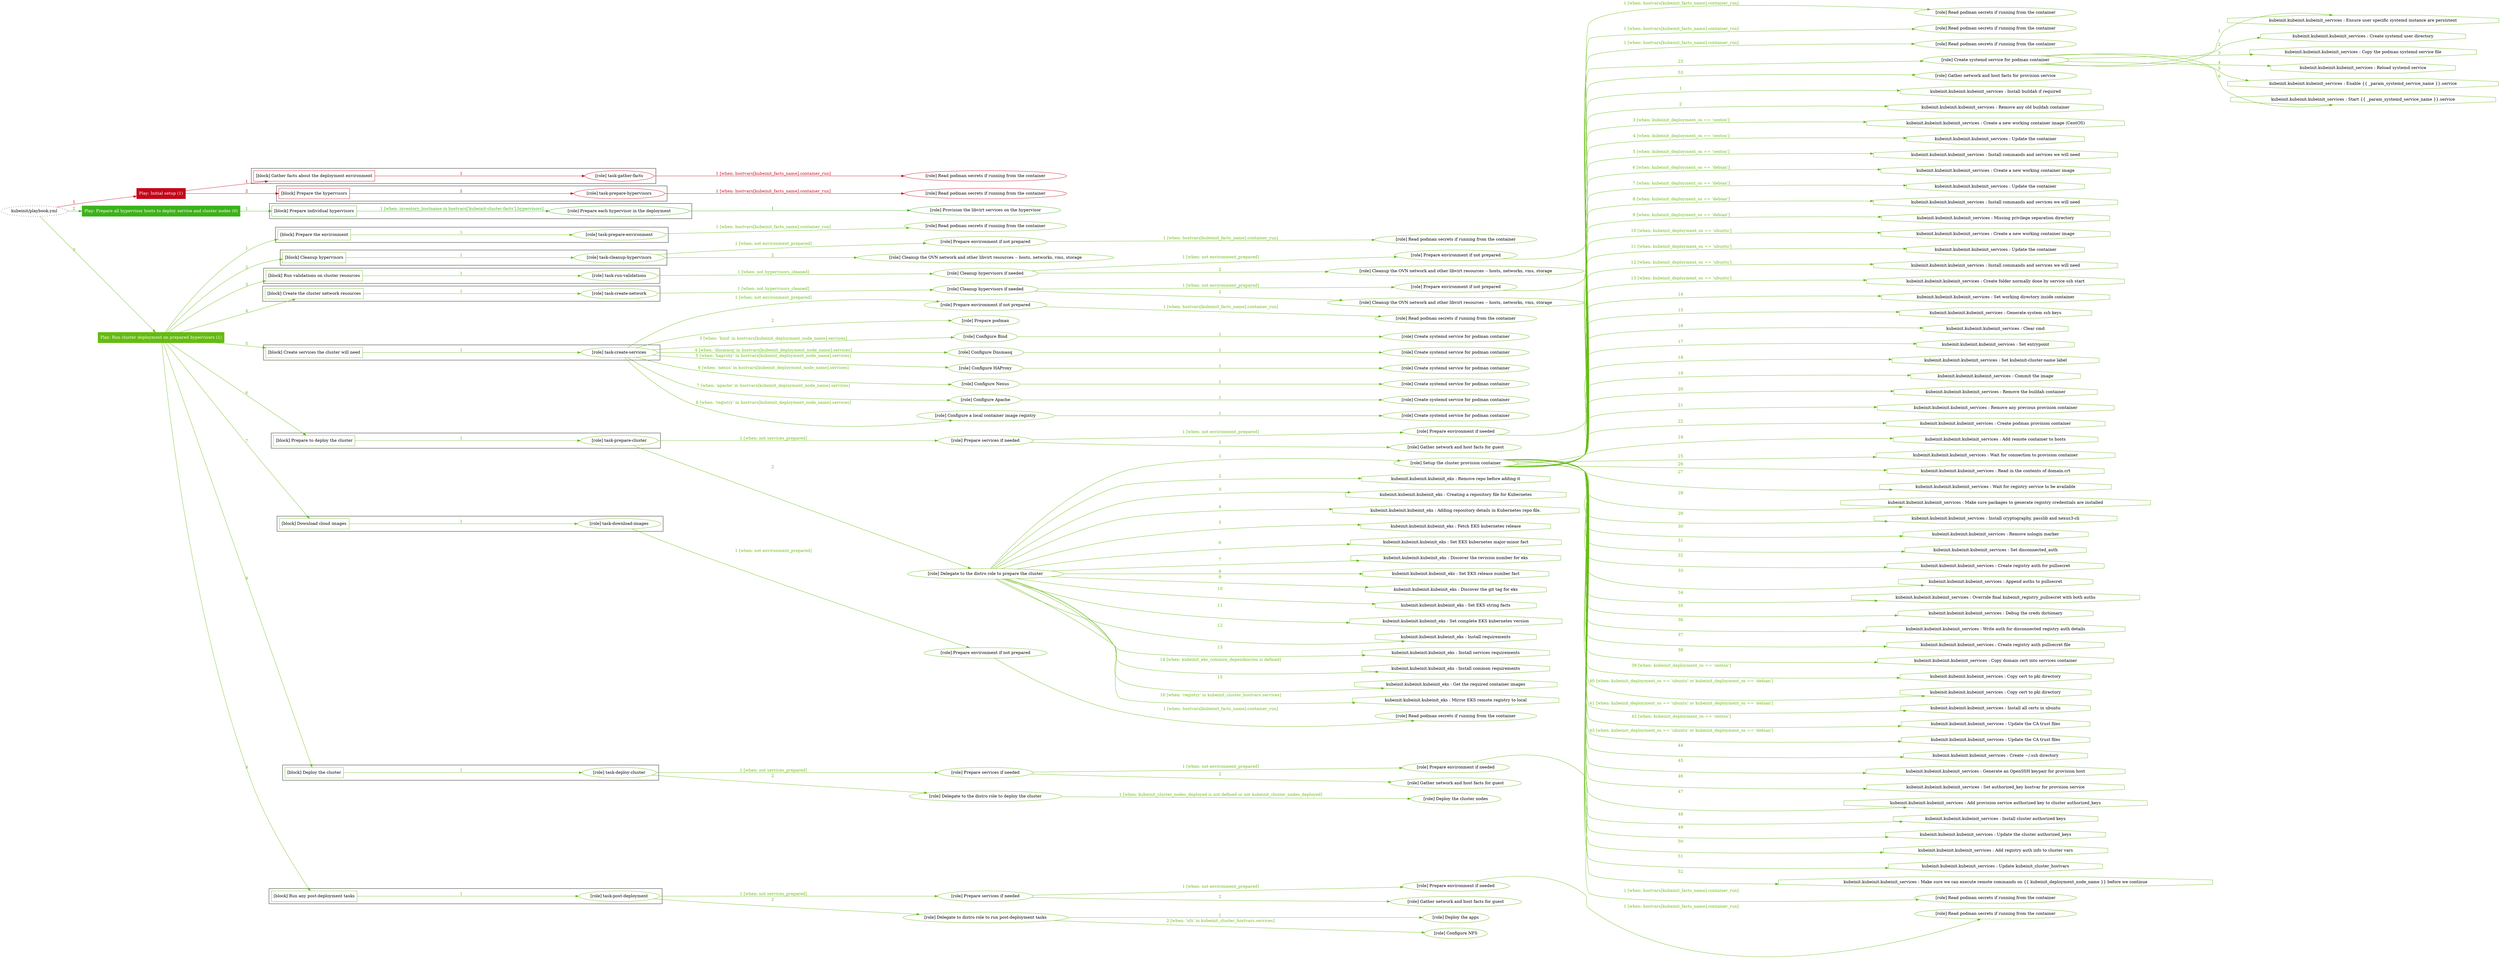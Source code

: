 digraph {
	graph [concentrate=true ordering=in rankdir=LR ratio=fill]
	edge [esep=5 sep=10]
	"kubeinit/playbook.yml" [id=root_node style=dotted]
	play_1fd75ca4 [label="Play: Initial setup (1)" color="#c50719" fontcolor="#ffffff" id=play_1fd75ca4 shape=box style=filled tooltip=localhost]
	"kubeinit/playbook.yml" -> play_1fd75ca4 [label="1 " color="#c50719" fontcolor="#c50719" id=edge_f0e7f2d1 labeltooltip="1 " tooltip="1 "]
	subgraph "Read podman secrets if running from the container" {
		role_cb6a9878 [label="[role] Read podman secrets if running from the container" color="#c50719" id=role_cb6a9878 tooltip="Read podman secrets if running from the container"]
	}
	subgraph "task-gather-facts" {
		role_ba725103 [label="[role] task-gather-facts" color="#c50719" id=role_ba725103 tooltip="task-gather-facts"]
		role_ba725103 -> role_cb6a9878 [label="1 [when: hostvars[kubeinit_facts_name].container_run]" color="#c50719" fontcolor="#c50719" id=edge_87e7aa53 labeltooltip="1 [when: hostvars[kubeinit_facts_name].container_run]" tooltip="1 [when: hostvars[kubeinit_facts_name].container_run]"]
	}
	subgraph "Read podman secrets if running from the container" {
		role_4d153a71 [label="[role] Read podman secrets if running from the container" color="#c50719" id=role_4d153a71 tooltip="Read podman secrets if running from the container"]
	}
	subgraph "task-prepare-hypervisors" {
		role_ad4fc734 [label="[role] task-prepare-hypervisors" color="#c50719" id=role_ad4fc734 tooltip="task-prepare-hypervisors"]
		role_ad4fc734 -> role_4d153a71 [label="1 [when: hostvars[kubeinit_facts_name].container_run]" color="#c50719" fontcolor="#c50719" id=edge_79c8bd06 labeltooltip="1 [when: hostvars[kubeinit_facts_name].container_run]" tooltip="1 [when: hostvars[kubeinit_facts_name].container_run]"]
	}
	subgraph "Play: Initial setup (1)" {
		play_1fd75ca4 -> block_a3de1b13 [label=1 color="#c50719" fontcolor="#c50719" id=edge_0a540793 labeltooltip=1 tooltip=1]
		subgraph cluster_block_a3de1b13 {
			block_a3de1b13 [label="[block] Gather facts about the deployment environment" color="#c50719" id=block_a3de1b13 labeltooltip="Gather facts about the deployment environment" shape=box tooltip="Gather facts about the deployment environment"]
			block_a3de1b13 -> role_ba725103 [label="1 " color="#c50719" fontcolor="#c50719" id=edge_37e235a8 labeltooltip="1 " tooltip="1 "]
		}
		play_1fd75ca4 -> block_82b5c9f9 [label=2 color="#c50719" fontcolor="#c50719" id=edge_a8010f82 labeltooltip=2 tooltip=2]
		subgraph cluster_block_82b5c9f9 {
			block_82b5c9f9 [label="[block] Prepare the hypervisors" color="#c50719" id=block_82b5c9f9 labeltooltip="Prepare the hypervisors" shape=box tooltip="Prepare the hypervisors"]
			block_82b5c9f9 -> role_ad4fc734 [label="1 " color="#c50719" fontcolor="#c50719" id=edge_d02c32e8 labeltooltip="1 " tooltip="1 "]
		}
	}
	play_6d4d85b6 [label="Play: Prepare all hypervisor hosts to deploy service and cluster nodes (0)" color="#3cb21a" fontcolor="#ffffff" id=play_6d4d85b6 shape=box style=filled tooltip="Play: Prepare all hypervisor hosts to deploy service and cluster nodes (0)"]
	"kubeinit/playbook.yml" -> play_6d4d85b6 [label="2 " color="#3cb21a" fontcolor="#3cb21a" id=edge_3d2460b2 labeltooltip="2 " tooltip="2 "]
	subgraph "Provision the libvirt services on the hypervisor" {
		role_5ddb6328 [label="[role] Provision the libvirt services on the hypervisor" color="#3cb21a" id=role_5ddb6328 tooltip="Provision the libvirt services on the hypervisor"]
	}
	subgraph "Prepare each hypervisor in the deployment" {
		role_0ff0e2e2 [label="[role] Prepare each hypervisor in the deployment" color="#3cb21a" id=role_0ff0e2e2 tooltip="Prepare each hypervisor in the deployment"]
		role_0ff0e2e2 -> role_5ddb6328 [label="1 " color="#3cb21a" fontcolor="#3cb21a" id=edge_a77d4ce4 labeltooltip="1 " tooltip="1 "]
	}
	subgraph "Play: Prepare all hypervisor hosts to deploy service and cluster nodes (0)" {
		play_6d4d85b6 -> block_b49ade0e [label=1 color="#3cb21a" fontcolor="#3cb21a" id=edge_ef8cbda5 labeltooltip=1 tooltip=1]
		subgraph cluster_block_b49ade0e {
			block_b49ade0e [label="[block] Prepare individual hypervisors" color="#3cb21a" id=block_b49ade0e labeltooltip="Prepare individual hypervisors" shape=box tooltip="Prepare individual hypervisors"]
			block_b49ade0e -> role_0ff0e2e2 [label="1 [when: inventory_hostname in hostvars['kubeinit-cluster-facts'].hypervisors]" color="#3cb21a" fontcolor="#3cb21a" id=edge_01d38567 labeltooltip="1 [when: inventory_hostname in hostvars['kubeinit-cluster-facts'].hypervisors]" tooltip="1 [when: inventory_hostname in hostvars['kubeinit-cluster-facts'].hypervisors]"]
		}
	}
	play_f46efb7e [label="Play: Run cluster deployment on prepared hypervisors (1)" color="#65bb11" fontcolor="#ffffff" id=play_f46efb7e shape=box style=filled tooltip=localhost]
	"kubeinit/playbook.yml" -> play_f46efb7e [label="3 " color="#65bb11" fontcolor="#65bb11" id=edge_8345a52a labeltooltip="3 " tooltip="3 "]
	subgraph "Read podman secrets if running from the container" {
		role_1a963cde [label="[role] Read podman secrets if running from the container" color="#65bb11" id=role_1a963cde tooltip="Read podman secrets if running from the container"]
	}
	subgraph "task-prepare-environment" {
		role_9264c3f4 [label="[role] task-prepare-environment" color="#65bb11" id=role_9264c3f4 tooltip="task-prepare-environment"]
		role_9264c3f4 -> role_1a963cde [label="1 [when: hostvars[kubeinit_facts_name].container_run]" color="#65bb11" fontcolor="#65bb11" id=edge_aa09e787 labeltooltip="1 [when: hostvars[kubeinit_facts_name].container_run]" tooltip="1 [when: hostvars[kubeinit_facts_name].container_run]"]
	}
	subgraph "Read podman secrets if running from the container" {
		role_dcbc8cde [label="[role] Read podman secrets if running from the container" color="#65bb11" id=role_dcbc8cde tooltip="Read podman secrets if running from the container"]
	}
	subgraph "Prepare environment if not prepared" {
		role_cc35bb23 [label="[role] Prepare environment if not prepared" color="#65bb11" id=role_cc35bb23 tooltip="Prepare environment if not prepared"]
		role_cc35bb23 -> role_dcbc8cde [label="1 [when: hostvars[kubeinit_facts_name].container_run]" color="#65bb11" fontcolor="#65bb11" id=edge_d63df458 labeltooltip="1 [when: hostvars[kubeinit_facts_name].container_run]" tooltip="1 [when: hostvars[kubeinit_facts_name].container_run]"]
	}
	subgraph "Cleanup the OVN network and other libvirt resources -- hosts, networks, vms, storage" {
		role_6b34d730 [label="[role] Cleanup the OVN network and other libvirt resources -- hosts, networks, vms, storage" color="#65bb11" id=role_6b34d730 tooltip="Cleanup the OVN network and other libvirt resources -- hosts, networks, vms, storage"]
	}
	subgraph "task-cleanup-hypervisors" {
		role_7222cfc9 [label="[role] task-cleanup-hypervisors" color="#65bb11" id=role_7222cfc9 tooltip="task-cleanup-hypervisors"]
		role_7222cfc9 -> role_cc35bb23 [label="1 [when: not environment_prepared]" color="#65bb11" fontcolor="#65bb11" id=edge_40996e73 labeltooltip="1 [when: not environment_prepared]" tooltip="1 [when: not environment_prepared]"]
		role_7222cfc9 -> role_6b34d730 [label="2 " color="#65bb11" fontcolor="#65bb11" id=edge_0ae457c5 labeltooltip="2 " tooltip="2 "]
	}
	subgraph "Read podman secrets if running from the container" {
		role_a9a5f08b [label="[role] Read podman secrets if running from the container" color="#65bb11" id=role_a9a5f08b tooltip="Read podman secrets if running from the container"]
	}
	subgraph "Prepare environment if not prepared" {
		role_2efdda4f [label="[role] Prepare environment if not prepared" color="#65bb11" id=role_2efdda4f tooltip="Prepare environment if not prepared"]
		role_2efdda4f -> role_a9a5f08b [label="1 [when: hostvars[kubeinit_facts_name].container_run]" color="#65bb11" fontcolor="#65bb11" id=edge_96f168d5 labeltooltip="1 [when: hostvars[kubeinit_facts_name].container_run]" tooltip="1 [when: hostvars[kubeinit_facts_name].container_run]"]
	}
	subgraph "Cleanup the OVN network and other libvirt resources -- hosts, networks, vms, storage" {
		role_e4c31446 [label="[role] Cleanup the OVN network and other libvirt resources -- hosts, networks, vms, storage" color="#65bb11" id=role_e4c31446 tooltip="Cleanup the OVN network and other libvirt resources -- hosts, networks, vms, storage"]
	}
	subgraph "Cleanup hypervisors if needed" {
		role_a384fe1d [label="[role] Cleanup hypervisors if needed" color="#65bb11" id=role_a384fe1d tooltip="Cleanup hypervisors if needed"]
		role_a384fe1d -> role_2efdda4f [label="1 [when: not environment_prepared]" color="#65bb11" fontcolor="#65bb11" id=edge_c4f9f45e labeltooltip="1 [when: not environment_prepared]" tooltip="1 [when: not environment_prepared]"]
		role_a384fe1d -> role_e4c31446 [label="2 " color="#65bb11" fontcolor="#65bb11" id=edge_bbb0f0a8 labeltooltip="2 " tooltip="2 "]
	}
	subgraph "task-run-validations" {
		role_9e6a5de7 [label="[role] task-run-validations" color="#65bb11" id=role_9e6a5de7 tooltip="task-run-validations"]
		role_9e6a5de7 -> role_a384fe1d [label="1 [when: not hypervisors_cleaned]" color="#65bb11" fontcolor="#65bb11" id=edge_024520ea labeltooltip="1 [when: not hypervisors_cleaned]" tooltip="1 [when: not hypervisors_cleaned]"]
	}
	subgraph "Read podman secrets if running from the container" {
		role_67c298d5 [label="[role] Read podman secrets if running from the container" color="#65bb11" id=role_67c298d5 tooltip="Read podman secrets if running from the container"]
	}
	subgraph "Prepare environment if not prepared" {
		role_8dfa9f69 [label="[role] Prepare environment if not prepared" color="#65bb11" id=role_8dfa9f69 tooltip="Prepare environment if not prepared"]
		role_8dfa9f69 -> role_67c298d5 [label="1 [when: hostvars[kubeinit_facts_name].container_run]" color="#65bb11" fontcolor="#65bb11" id=edge_f4e2fe08 labeltooltip="1 [when: hostvars[kubeinit_facts_name].container_run]" tooltip="1 [when: hostvars[kubeinit_facts_name].container_run]"]
	}
	subgraph "Cleanup the OVN network and other libvirt resources -- hosts, networks, vms, storage" {
		role_a204aa40 [label="[role] Cleanup the OVN network and other libvirt resources -- hosts, networks, vms, storage" color="#65bb11" id=role_a204aa40 tooltip="Cleanup the OVN network and other libvirt resources -- hosts, networks, vms, storage"]
	}
	subgraph "Cleanup hypervisors if needed" {
		role_51a46700 [label="[role] Cleanup hypervisors if needed" color="#65bb11" id=role_51a46700 tooltip="Cleanup hypervisors if needed"]
		role_51a46700 -> role_8dfa9f69 [label="1 [when: not environment_prepared]" color="#65bb11" fontcolor="#65bb11" id=edge_36e7162f labeltooltip="1 [when: not environment_prepared]" tooltip="1 [when: not environment_prepared]"]
		role_51a46700 -> role_a204aa40 [label="2 " color="#65bb11" fontcolor="#65bb11" id=edge_67467abd labeltooltip="2 " tooltip="2 "]
	}
	subgraph "task-create-network" {
		role_b8a54dde [label="[role] task-create-network" color="#65bb11" id=role_b8a54dde tooltip="task-create-network"]
		role_b8a54dde -> role_51a46700 [label="1 [when: not hypervisors_cleaned]" color="#65bb11" fontcolor="#65bb11" id=edge_d9065470 labeltooltip="1 [when: not hypervisors_cleaned]" tooltip="1 [when: not hypervisors_cleaned]"]
	}
	subgraph "Read podman secrets if running from the container" {
		role_ff1fb56e [label="[role] Read podman secrets if running from the container" color="#65bb11" id=role_ff1fb56e tooltip="Read podman secrets if running from the container"]
	}
	subgraph "Prepare environment if not prepared" {
		role_d838faf4 [label="[role] Prepare environment if not prepared" color="#65bb11" id=role_d838faf4 tooltip="Prepare environment if not prepared"]
		role_d838faf4 -> role_ff1fb56e [label="1 [when: hostvars[kubeinit_facts_name].container_run]" color="#65bb11" fontcolor="#65bb11" id=edge_6e724509 labeltooltip="1 [when: hostvars[kubeinit_facts_name].container_run]" tooltip="1 [when: hostvars[kubeinit_facts_name].container_run]"]
	}
	subgraph "Prepare podman" {
		role_1489200f [label="[role] Prepare podman" color="#65bb11" id=role_1489200f tooltip="Prepare podman"]
	}
	subgraph "Create systemd service for podman container" {
		role_71ff8f21 [label="[role] Create systemd service for podman container" color="#65bb11" id=role_71ff8f21 tooltip="Create systemd service for podman container"]
	}
	subgraph "Configure Bind" {
		role_04b02c53 [label="[role] Configure Bind" color="#65bb11" id=role_04b02c53 tooltip="Configure Bind"]
		role_04b02c53 -> role_71ff8f21 [label="1 " color="#65bb11" fontcolor="#65bb11" id=edge_be8b6b7b labeltooltip="1 " tooltip="1 "]
	}
	subgraph "Create systemd service for podman container" {
		role_3a81d4d6 [label="[role] Create systemd service for podman container" color="#65bb11" id=role_3a81d4d6 tooltip="Create systemd service for podman container"]
	}
	subgraph "Configure Dnsmasq" {
		role_1ec12132 [label="[role] Configure Dnsmasq" color="#65bb11" id=role_1ec12132 tooltip="Configure Dnsmasq"]
		role_1ec12132 -> role_3a81d4d6 [label="1 " color="#65bb11" fontcolor="#65bb11" id=edge_dd2dee76 labeltooltip="1 " tooltip="1 "]
	}
	subgraph "Create systemd service for podman container" {
		role_d535d7e0 [label="[role] Create systemd service for podman container" color="#65bb11" id=role_d535d7e0 tooltip="Create systemd service for podman container"]
	}
	subgraph "Configure HAProxy" {
		role_789ba1c6 [label="[role] Configure HAProxy" color="#65bb11" id=role_789ba1c6 tooltip="Configure HAProxy"]
		role_789ba1c6 -> role_d535d7e0 [label="1 " color="#65bb11" fontcolor="#65bb11" id=edge_74689949 labeltooltip="1 " tooltip="1 "]
	}
	subgraph "Create systemd service for podman container" {
		role_ce028e28 [label="[role] Create systemd service for podman container" color="#65bb11" id=role_ce028e28 tooltip="Create systemd service for podman container"]
	}
	subgraph "Configure Nexus" {
		role_41e66b1b [label="[role] Configure Nexus" color="#65bb11" id=role_41e66b1b tooltip="Configure Nexus"]
		role_41e66b1b -> role_ce028e28 [label="1 " color="#65bb11" fontcolor="#65bb11" id=edge_f3d3e222 labeltooltip="1 " tooltip="1 "]
	}
	subgraph "Create systemd service for podman container" {
		role_488e1c85 [label="[role] Create systemd service for podman container" color="#65bb11" id=role_488e1c85 tooltip="Create systemd service for podman container"]
	}
	subgraph "Configure Apache" {
		role_3a65e612 [label="[role] Configure Apache" color="#65bb11" id=role_3a65e612 tooltip="Configure Apache"]
		role_3a65e612 -> role_488e1c85 [label="1 " color="#65bb11" fontcolor="#65bb11" id=edge_e650229a labeltooltip="1 " tooltip="1 "]
	}
	subgraph "Create systemd service for podman container" {
		role_17bb425d [label="[role] Create systemd service for podman container" color="#65bb11" id=role_17bb425d tooltip="Create systemd service for podman container"]
	}
	subgraph "Configure a local container image registry" {
		role_4b848a0a [label="[role] Configure a local container image registry" color="#65bb11" id=role_4b848a0a tooltip="Configure a local container image registry"]
		role_4b848a0a -> role_17bb425d [label="1 " color="#65bb11" fontcolor="#65bb11" id=edge_ecc26c0b labeltooltip="1 " tooltip="1 "]
	}
	subgraph "task-create-services" {
		role_a75cc00e [label="[role] task-create-services" color="#65bb11" id=role_a75cc00e tooltip="task-create-services"]
		role_a75cc00e -> role_d838faf4 [label="1 [when: not environment_prepared]" color="#65bb11" fontcolor="#65bb11" id=edge_8964372d labeltooltip="1 [when: not environment_prepared]" tooltip="1 [when: not environment_prepared]"]
		role_a75cc00e -> role_1489200f [label="2 " color="#65bb11" fontcolor="#65bb11" id=edge_88a72eec labeltooltip="2 " tooltip="2 "]
		role_a75cc00e -> role_04b02c53 [label="3 [when: 'bind' in hostvars[kubeinit_deployment_node_name].services]" color="#65bb11" fontcolor="#65bb11" id=edge_18ea73c8 labeltooltip="3 [when: 'bind' in hostvars[kubeinit_deployment_node_name].services]" tooltip="3 [when: 'bind' in hostvars[kubeinit_deployment_node_name].services]"]
		role_a75cc00e -> role_1ec12132 [label="4 [when: 'dnsmasq' in hostvars[kubeinit_deployment_node_name].services]" color="#65bb11" fontcolor="#65bb11" id=edge_8daaf6aa labeltooltip="4 [when: 'dnsmasq' in hostvars[kubeinit_deployment_node_name].services]" tooltip="4 [when: 'dnsmasq' in hostvars[kubeinit_deployment_node_name].services]"]
		role_a75cc00e -> role_789ba1c6 [label="5 [when: 'haproxy' in hostvars[kubeinit_deployment_node_name].services]" color="#65bb11" fontcolor="#65bb11" id=edge_0ce74c0a labeltooltip="5 [when: 'haproxy' in hostvars[kubeinit_deployment_node_name].services]" tooltip="5 [when: 'haproxy' in hostvars[kubeinit_deployment_node_name].services]"]
		role_a75cc00e -> role_41e66b1b [label="6 [when: 'nexus' in hostvars[kubeinit_deployment_node_name].services]" color="#65bb11" fontcolor="#65bb11" id=edge_a4ead19a labeltooltip="6 [when: 'nexus' in hostvars[kubeinit_deployment_node_name].services]" tooltip="6 [when: 'nexus' in hostvars[kubeinit_deployment_node_name].services]"]
		role_a75cc00e -> role_3a65e612 [label="7 [when: 'apache' in hostvars[kubeinit_deployment_node_name].services]" color="#65bb11" fontcolor="#65bb11" id=edge_14674ca1 labeltooltip="7 [when: 'apache' in hostvars[kubeinit_deployment_node_name].services]" tooltip="7 [when: 'apache' in hostvars[kubeinit_deployment_node_name].services]"]
		role_a75cc00e -> role_4b848a0a [label="8 [when: 'registry' in hostvars[kubeinit_deployment_node_name].services]" color="#65bb11" fontcolor="#65bb11" id=edge_a70923b7 labeltooltip="8 [when: 'registry' in hostvars[kubeinit_deployment_node_name].services]" tooltip="8 [when: 'registry' in hostvars[kubeinit_deployment_node_name].services]"]
	}
	subgraph "Read podman secrets if running from the container" {
		role_90aae6d6 [label="[role] Read podman secrets if running from the container" color="#65bb11" id=role_90aae6d6 tooltip="Read podman secrets if running from the container"]
	}
	subgraph "Prepare environment if needed" {
		role_ea438f01 [label="[role] Prepare environment if needed" color="#65bb11" id=role_ea438f01 tooltip="Prepare environment if needed"]
		role_ea438f01 -> role_90aae6d6 [label="1 [when: hostvars[kubeinit_facts_name].container_run]" color="#65bb11" fontcolor="#65bb11" id=edge_378cd891 labeltooltip="1 [when: hostvars[kubeinit_facts_name].container_run]" tooltip="1 [when: hostvars[kubeinit_facts_name].container_run]"]
	}
	subgraph "Gather network and host facts for guest" {
		role_1bee64a4 [label="[role] Gather network and host facts for guest" color="#65bb11" id=role_1bee64a4 tooltip="Gather network and host facts for guest"]
	}
	subgraph "Prepare services if needed" {
		role_c7f2eba4 [label="[role] Prepare services if needed" color="#65bb11" id=role_c7f2eba4 tooltip="Prepare services if needed"]
		role_c7f2eba4 -> role_ea438f01 [label="1 [when: not environment_prepared]" color="#65bb11" fontcolor="#65bb11" id=edge_9b71b3f3 labeltooltip="1 [when: not environment_prepared]" tooltip="1 [when: not environment_prepared]"]
		role_c7f2eba4 -> role_1bee64a4 [label="2 " color="#65bb11" fontcolor="#65bb11" id=edge_6b6f6745 labeltooltip="2 " tooltip="2 "]
	}
	subgraph "Create systemd service for podman container" {
		role_a1d3970e [label="[role] Create systemd service for podman container" color="#65bb11" id=role_a1d3970e tooltip="Create systemd service for podman container"]
		task_1f9af001 [label="kubeinit.kubeinit.kubeinit_services : Ensure user specific systemd instance are persistent" color="#65bb11" id=task_1f9af001 shape=octagon tooltip="kubeinit.kubeinit.kubeinit_services : Ensure user specific systemd instance are persistent"]
		role_a1d3970e -> task_1f9af001 [label="1 " color="#65bb11" fontcolor="#65bb11" id=edge_4015fe43 labeltooltip="1 " tooltip="1 "]
		task_a68857bf [label="kubeinit.kubeinit.kubeinit_services : Create systemd user directory" color="#65bb11" id=task_a68857bf shape=octagon tooltip="kubeinit.kubeinit.kubeinit_services : Create systemd user directory"]
		role_a1d3970e -> task_a68857bf [label="2 " color="#65bb11" fontcolor="#65bb11" id=edge_1cc6ad7b labeltooltip="2 " tooltip="2 "]
		task_fc74e876 [label="kubeinit.kubeinit.kubeinit_services : Copy the podman systemd service file" color="#65bb11" id=task_fc74e876 shape=octagon tooltip="kubeinit.kubeinit.kubeinit_services : Copy the podman systemd service file"]
		role_a1d3970e -> task_fc74e876 [label="3 " color="#65bb11" fontcolor="#65bb11" id=edge_237cdd05 labeltooltip="3 " tooltip="3 "]
		task_bc76b1d5 [label="kubeinit.kubeinit.kubeinit_services : Reload systemd service" color="#65bb11" id=task_bc76b1d5 shape=octagon tooltip="kubeinit.kubeinit.kubeinit_services : Reload systemd service"]
		role_a1d3970e -> task_bc76b1d5 [label="4 " color="#65bb11" fontcolor="#65bb11" id=edge_f8dcdf3f labeltooltip="4 " tooltip="4 "]
		task_3b85eb06 [label="kubeinit.kubeinit.kubeinit_services : Enable {{ _param_systemd_service_name }}.service" color="#65bb11" id=task_3b85eb06 shape=octagon tooltip="kubeinit.kubeinit.kubeinit_services : Enable {{ _param_systemd_service_name }}.service"]
		role_a1d3970e -> task_3b85eb06 [label="5 " color="#65bb11" fontcolor="#65bb11" id=edge_3604e843 labeltooltip="5 " tooltip="5 "]
		task_2d7c3ef1 [label="kubeinit.kubeinit.kubeinit_services : Start {{ _param_systemd_service_name }}.service" color="#65bb11" id=task_2d7c3ef1 shape=octagon tooltip="kubeinit.kubeinit.kubeinit_services : Start {{ _param_systemd_service_name }}.service"]
		role_a1d3970e -> task_2d7c3ef1 [label="6 " color="#65bb11" fontcolor="#65bb11" id=edge_efa0ec01 labeltooltip="6 " tooltip="6 "]
	}
	subgraph "Gather network and host facts for provision service" {
		role_077bf676 [label="[role] Gather network and host facts for provision service" color="#65bb11" id=role_077bf676 tooltip="Gather network and host facts for provision service"]
	}
	subgraph "Setup the cluster provision container" {
		role_3141ba69 [label="[role] Setup the cluster provision container" color="#65bb11" id=role_3141ba69 tooltip="Setup the cluster provision container"]
		task_b36811e1 [label="kubeinit.kubeinit.kubeinit_services : Install buildah if required" color="#65bb11" id=task_b36811e1 shape=octagon tooltip="kubeinit.kubeinit.kubeinit_services : Install buildah if required"]
		role_3141ba69 -> task_b36811e1 [label="1 " color="#65bb11" fontcolor="#65bb11" id=edge_68911b50 labeltooltip="1 " tooltip="1 "]
		task_ac7fc4ab [label="kubeinit.kubeinit.kubeinit_services : Remove any old buildah container" color="#65bb11" id=task_ac7fc4ab shape=octagon tooltip="kubeinit.kubeinit.kubeinit_services : Remove any old buildah container"]
		role_3141ba69 -> task_ac7fc4ab [label="2 " color="#65bb11" fontcolor="#65bb11" id=edge_1fd7e538 labeltooltip="2 " tooltip="2 "]
		task_3e856366 [label="kubeinit.kubeinit.kubeinit_services : Create a new working container image (CentOS)" color="#65bb11" id=task_3e856366 shape=octagon tooltip="kubeinit.kubeinit.kubeinit_services : Create a new working container image (CentOS)"]
		role_3141ba69 -> task_3e856366 [label="3 [when: kubeinit_deployment_os == 'centos']" color="#65bb11" fontcolor="#65bb11" id=edge_f0862fff labeltooltip="3 [when: kubeinit_deployment_os == 'centos']" tooltip="3 [when: kubeinit_deployment_os == 'centos']"]
		task_2f6fccc2 [label="kubeinit.kubeinit.kubeinit_services : Update the container" color="#65bb11" id=task_2f6fccc2 shape=octagon tooltip="kubeinit.kubeinit.kubeinit_services : Update the container"]
		role_3141ba69 -> task_2f6fccc2 [label="4 [when: kubeinit_deployment_os == 'centos']" color="#65bb11" fontcolor="#65bb11" id=edge_a366f032 labeltooltip="4 [when: kubeinit_deployment_os == 'centos']" tooltip="4 [when: kubeinit_deployment_os == 'centos']"]
		task_0c7c6467 [label="kubeinit.kubeinit.kubeinit_services : Install commands and services we will need" color="#65bb11" id=task_0c7c6467 shape=octagon tooltip="kubeinit.kubeinit.kubeinit_services : Install commands and services we will need"]
		role_3141ba69 -> task_0c7c6467 [label="5 [when: kubeinit_deployment_os == 'centos']" color="#65bb11" fontcolor="#65bb11" id=edge_9cdb52ba labeltooltip="5 [when: kubeinit_deployment_os == 'centos']" tooltip="5 [when: kubeinit_deployment_os == 'centos']"]
		task_6d966a1c [label="kubeinit.kubeinit.kubeinit_services : Create a new working container image" color="#65bb11" id=task_6d966a1c shape=octagon tooltip="kubeinit.kubeinit.kubeinit_services : Create a new working container image"]
		role_3141ba69 -> task_6d966a1c [label="6 [when: kubeinit_deployment_os == 'debian']" color="#65bb11" fontcolor="#65bb11" id=edge_54fa9fb8 labeltooltip="6 [when: kubeinit_deployment_os == 'debian']" tooltip="6 [when: kubeinit_deployment_os == 'debian']"]
		task_d49a5c19 [label="kubeinit.kubeinit.kubeinit_services : Update the container" color="#65bb11" id=task_d49a5c19 shape=octagon tooltip="kubeinit.kubeinit.kubeinit_services : Update the container"]
		role_3141ba69 -> task_d49a5c19 [label="7 [when: kubeinit_deployment_os == 'debian']" color="#65bb11" fontcolor="#65bb11" id=edge_c1ed1681 labeltooltip="7 [when: kubeinit_deployment_os == 'debian']" tooltip="7 [when: kubeinit_deployment_os == 'debian']"]
		task_c692b4eb [label="kubeinit.kubeinit.kubeinit_services : Install commands and services we will need" color="#65bb11" id=task_c692b4eb shape=octagon tooltip="kubeinit.kubeinit.kubeinit_services : Install commands and services we will need"]
		role_3141ba69 -> task_c692b4eb [label="8 [when: kubeinit_deployment_os == 'debian']" color="#65bb11" fontcolor="#65bb11" id=edge_7f2aaf16 labeltooltip="8 [when: kubeinit_deployment_os == 'debian']" tooltip="8 [when: kubeinit_deployment_os == 'debian']"]
		task_9eebc42d [label="kubeinit.kubeinit.kubeinit_services : Missing privilege separation directory" color="#65bb11" id=task_9eebc42d shape=octagon tooltip="kubeinit.kubeinit.kubeinit_services : Missing privilege separation directory"]
		role_3141ba69 -> task_9eebc42d [label="9 [when: kubeinit_deployment_os == 'debian']" color="#65bb11" fontcolor="#65bb11" id=edge_4a3e57ee labeltooltip="9 [when: kubeinit_deployment_os == 'debian']" tooltip="9 [when: kubeinit_deployment_os == 'debian']"]
		task_e8f53324 [label="kubeinit.kubeinit.kubeinit_services : Create a new working container image" color="#65bb11" id=task_e8f53324 shape=octagon tooltip="kubeinit.kubeinit.kubeinit_services : Create a new working container image"]
		role_3141ba69 -> task_e8f53324 [label="10 [when: kubeinit_deployment_os == 'ubuntu']" color="#65bb11" fontcolor="#65bb11" id=edge_4ea02681 labeltooltip="10 [when: kubeinit_deployment_os == 'ubuntu']" tooltip="10 [when: kubeinit_deployment_os == 'ubuntu']"]
		task_718c53cc [label="kubeinit.kubeinit.kubeinit_services : Update the container" color="#65bb11" id=task_718c53cc shape=octagon tooltip="kubeinit.kubeinit.kubeinit_services : Update the container"]
		role_3141ba69 -> task_718c53cc [label="11 [when: kubeinit_deployment_os == 'ubuntu']" color="#65bb11" fontcolor="#65bb11" id=edge_cf105413 labeltooltip="11 [when: kubeinit_deployment_os == 'ubuntu']" tooltip="11 [when: kubeinit_deployment_os == 'ubuntu']"]
		task_1c6f6f52 [label="kubeinit.kubeinit.kubeinit_services : Install commands and services we will need" color="#65bb11" id=task_1c6f6f52 shape=octagon tooltip="kubeinit.kubeinit.kubeinit_services : Install commands and services we will need"]
		role_3141ba69 -> task_1c6f6f52 [label="12 [when: kubeinit_deployment_os == 'ubuntu']" color="#65bb11" fontcolor="#65bb11" id=edge_5b221357 labeltooltip="12 [when: kubeinit_deployment_os == 'ubuntu']" tooltip="12 [when: kubeinit_deployment_os == 'ubuntu']"]
		task_10fae7c5 [label="kubeinit.kubeinit.kubeinit_services : Create folder normally done by service ssh start" color="#65bb11" id=task_10fae7c5 shape=octagon tooltip="kubeinit.kubeinit.kubeinit_services : Create folder normally done by service ssh start"]
		role_3141ba69 -> task_10fae7c5 [label="13 [when: kubeinit_deployment_os == 'ubuntu']" color="#65bb11" fontcolor="#65bb11" id=edge_7873ff2b labeltooltip="13 [when: kubeinit_deployment_os == 'ubuntu']" tooltip="13 [when: kubeinit_deployment_os == 'ubuntu']"]
		task_4c3bbdc4 [label="kubeinit.kubeinit.kubeinit_services : Set working directory inside container" color="#65bb11" id=task_4c3bbdc4 shape=octagon tooltip="kubeinit.kubeinit.kubeinit_services : Set working directory inside container"]
		role_3141ba69 -> task_4c3bbdc4 [label="14 " color="#65bb11" fontcolor="#65bb11" id=edge_317c5ea5 labeltooltip="14 " tooltip="14 "]
		task_6d81407d [label="kubeinit.kubeinit.kubeinit_services : Generate system ssh keys" color="#65bb11" id=task_6d81407d shape=octagon tooltip="kubeinit.kubeinit.kubeinit_services : Generate system ssh keys"]
		role_3141ba69 -> task_6d81407d [label="15 " color="#65bb11" fontcolor="#65bb11" id=edge_f782509d labeltooltip="15 " tooltip="15 "]
		task_08c202ef [label="kubeinit.kubeinit.kubeinit_services : Clear cmd" color="#65bb11" id=task_08c202ef shape=octagon tooltip="kubeinit.kubeinit.kubeinit_services : Clear cmd"]
		role_3141ba69 -> task_08c202ef [label="16 " color="#65bb11" fontcolor="#65bb11" id=edge_5848e379 labeltooltip="16 " tooltip="16 "]
		task_37a57de3 [label="kubeinit.kubeinit.kubeinit_services : Set entrypoint" color="#65bb11" id=task_37a57de3 shape=octagon tooltip="kubeinit.kubeinit.kubeinit_services : Set entrypoint"]
		role_3141ba69 -> task_37a57de3 [label="17 " color="#65bb11" fontcolor="#65bb11" id=edge_5597fdef labeltooltip="17 " tooltip="17 "]
		task_5cf70328 [label="kubeinit.kubeinit.kubeinit_services : Set kubeinit-cluster-name label" color="#65bb11" id=task_5cf70328 shape=octagon tooltip="kubeinit.kubeinit.kubeinit_services : Set kubeinit-cluster-name label"]
		role_3141ba69 -> task_5cf70328 [label="18 " color="#65bb11" fontcolor="#65bb11" id=edge_321a5d1a labeltooltip="18 " tooltip="18 "]
		task_084e90a8 [label="kubeinit.kubeinit.kubeinit_services : Commit the image" color="#65bb11" id=task_084e90a8 shape=octagon tooltip="kubeinit.kubeinit.kubeinit_services : Commit the image"]
		role_3141ba69 -> task_084e90a8 [label="19 " color="#65bb11" fontcolor="#65bb11" id=edge_0dadce71 labeltooltip="19 " tooltip="19 "]
		task_505606e2 [label="kubeinit.kubeinit.kubeinit_services : Remove the buildah container" color="#65bb11" id=task_505606e2 shape=octagon tooltip="kubeinit.kubeinit.kubeinit_services : Remove the buildah container"]
		role_3141ba69 -> task_505606e2 [label="20 " color="#65bb11" fontcolor="#65bb11" id=edge_9d6c919c labeltooltip="20 " tooltip="20 "]
		task_a2f28888 [label="kubeinit.kubeinit.kubeinit_services : Remove any previous provision container" color="#65bb11" id=task_a2f28888 shape=octagon tooltip="kubeinit.kubeinit.kubeinit_services : Remove any previous provision container"]
		role_3141ba69 -> task_a2f28888 [label="21 " color="#65bb11" fontcolor="#65bb11" id=edge_12743647 labeltooltip="21 " tooltip="21 "]
		task_afb00e68 [label="kubeinit.kubeinit.kubeinit_services : Create podman provision container" color="#65bb11" id=task_afb00e68 shape=octagon tooltip="kubeinit.kubeinit.kubeinit_services : Create podman provision container"]
		role_3141ba69 -> task_afb00e68 [label="22 " color="#65bb11" fontcolor="#65bb11" id=edge_c115aa4a labeltooltip="22 " tooltip="22 "]
		role_3141ba69 -> role_a1d3970e [label="23 " color="#65bb11" fontcolor="#65bb11" id=edge_ac94e613 labeltooltip="23 " tooltip="23 "]
		task_67b01ea8 [label="kubeinit.kubeinit.kubeinit_services : Add remote container to hosts" color="#65bb11" id=task_67b01ea8 shape=octagon tooltip="kubeinit.kubeinit.kubeinit_services : Add remote container to hosts"]
		role_3141ba69 -> task_67b01ea8 [label="24 " color="#65bb11" fontcolor="#65bb11" id=edge_73f2baca labeltooltip="24 " tooltip="24 "]
		task_148557c1 [label="kubeinit.kubeinit.kubeinit_services : Wait for connection to provision container" color="#65bb11" id=task_148557c1 shape=octagon tooltip="kubeinit.kubeinit.kubeinit_services : Wait for connection to provision container"]
		role_3141ba69 -> task_148557c1 [label="25 " color="#65bb11" fontcolor="#65bb11" id=edge_9ad60de1 labeltooltip="25 " tooltip="25 "]
		task_33b912c8 [label="kubeinit.kubeinit.kubeinit_services : Read in the contents of domain.crt" color="#65bb11" id=task_33b912c8 shape=octagon tooltip="kubeinit.kubeinit.kubeinit_services : Read in the contents of domain.crt"]
		role_3141ba69 -> task_33b912c8 [label="26 " color="#65bb11" fontcolor="#65bb11" id=edge_e4e32202 labeltooltip="26 " tooltip="26 "]
		task_0a720c62 [label="kubeinit.kubeinit.kubeinit_services : Wait for registry service to be available" color="#65bb11" id=task_0a720c62 shape=octagon tooltip="kubeinit.kubeinit.kubeinit_services : Wait for registry service to be available"]
		role_3141ba69 -> task_0a720c62 [label="27 " color="#65bb11" fontcolor="#65bb11" id=edge_02aaacbf labeltooltip="27 " tooltip="27 "]
		task_264a7e43 [label="kubeinit.kubeinit.kubeinit_services : Make sure packages to generate registry credentials are installed" color="#65bb11" id=task_264a7e43 shape=octagon tooltip="kubeinit.kubeinit.kubeinit_services : Make sure packages to generate registry credentials are installed"]
		role_3141ba69 -> task_264a7e43 [label="28 " color="#65bb11" fontcolor="#65bb11" id=edge_6276a992 labeltooltip="28 " tooltip="28 "]
		task_e7d8fbc2 [label="kubeinit.kubeinit.kubeinit_services : Install cryptography, passlib and nexus3-cli" color="#65bb11" id=task_e7d8fbc2 shape=octagon tooltip="kubeinit.kubeinit.kubeinit_services : Install cryptography, passlib and nexus3-cli"]
		role_3141ba69 -> task_e7d8fbc2 [label="29 " color="#65bb11" fontcolor="#65bb11" id=edge_a412ab95 labeltooltip="29 " tooltip="29 "]
		task_5c5c5592 [label="kubeinit.kubeinit.kubeinit_services : Remove nologin marker" color="#65bb11" id=task_5c5c5592 shape=octagon tooltip="kubeinit.kubeinit.kubeinit_services : Remove nologin marker"]
		role_3141ba69 -> task_5c5c5592 [label="30 " color="#65bb11" fontcolor="#65bb11" id=edge_14139c39 labeltooltip="30 " tooltip="30 "]
		task_0bc45f5e [label="kubeinit.kubeinit.kubeinit_services : Set disconnected_auth" color="#65bb11" id=task_0bc45f5e shape=octagon tooltip="kubeinit.kubeinit.kubeinit_services : Set disconnected_auth"]
		role_3141ba69 -> task_0bc45f5e [label="31 " color="#65bb11" fontcolor="#65bb11" id=edge_1e1275d6 labeltooltip="31 " tooltip="31 "]
		task_64d5b40b [label="kubeinit.kubeinit.kubeinit_services : Create registry auth for pullsecret" color="#65bb11" id=task_64d5b40b shape=octagon tooltip="kubeinit.kubeinit.kubeinit_services : Create registry auth for pullsecret"]
		role_3141ba69 -> task_64d5b40b [label="32 " color="#65bb11" fontcolor="#65bb11" id=edge_09481ab0 labeltooltip="32 " tooltip="32 "]
		task_6d72f5c1 [label="kubeinit.kubeinit.kubeinit_services : Append auths to pullsecret" color="#65bb11" id=task_6d72f5c1 shape=octagon tooltip="kubeinit.kubeinit.kubeinit_services : Append auths to pullsecret"]
		role_3141ba69 -> task_6d72f5c1 [label="33 " color="#65bb11" fontcolor="#65bb11" id=edge_d9953e12 labeltooltip="33 " tooltip="33 "]
		task_7e5aa931 [label="kubeinit.kubeinit.kubeinit_services : Override final kubeinit_registry_pullsecret with both auths" color="#65bb11" id=task_7e5aa931 shape=octagon tooltip="kubeinit.kubeinit.kubeinit_services : Override final kubeinit_registry_pullsecret with both auths"]
		role_3141ba69 -> task_7e5aa931 [label="34 " color="#65bb11" fontcolor="#65bb11" id=edge_6be8a684 labeltooltip="34 " tooltip="34 "]
		task_bf471680 [label="kubeinit.kubeinit.kubeinit_services : Debug the creds dictionary" color="#65bb11" id=task_bf471680 shape=octagon tooltip="kubeinit.kubeinit.kubeinit_services : Debug the creds dictionary"]
		role_3141ba69 -> task_bf471680 [label="35 " color="#65bb11" fontcolor="#65bb11" id=edge_5f47b943 labeltooltip="35 " tooltip="35 "]
		task_01b86a81 [label="kubeinit.kubeinit.kubeinit_services : Write auth for disconnected registry auth details" color="#65bb11" id=task_01b86a81 shape=octagon tooltip="kubeinit.kubeinit.kubeinit_services : Write auth for disconnected registry auth details"]
		role_3141ba69 -> task_01b86a81 [label="36 " color="#65bb11" fontcolor="#65bb11" id=edge_1daa6a79 labeltooltip="36 " tooltip="36 "]
		task_9a45bd38 [label="kubeinit.kubeinit.kubeinit_services : Create registry auth pullsecret file" color="#65bb11" id=task_9a45bd38 shape=octagon tooltip="kubeinit.kubeinit.kubeinit_services : Create registry auth pullsecret file"]
		role_3141ba69 -> task_9a45bd38 [label="37 " color="#65bb11" fontcolor="#65bb11" id=edge_6237e457 labeltooltip="37 " tooltip="37 "]
		task_94c81521 [label="kubeinit.kubeinit.kubeinit_services : Copy domain cert into services container" color="#65bb11" id=task_94c81521 shape=octagon tooltip="kubeinit.kubeinit.kubeinit_services : Copy domain cert into services container"]
		role_3141ba69 -> task_94c81521 [label="38 " color="#65bb11" fontcolor="#65bb11" id=edge_1eb37958 labeltooltip="38 " tooltip="38 "]
		task_a51c4abc [label="kubeinit.kubeinit.kubeinit_services : Copy cert to pki directory" color="#65bb11" id=task_a51c4abc shape=octagon tooltip="kubeinit.kubeinit.kubeinit_services : Copy cert to pki directory"]
		role_3141ba69 -> task_a51c4abc [label="39 [when: kubeinit_deployment_os == 'centos']" color="#65bb11" fontcolor="#65bb11" id=edge_1b059634 labeltooltip="39 [when: kubeinit_deployment_os == 'centos']" tooltip="39 [when: kubeinit_deployment_os == 'centos']"]
		task_02b71b3d [label="kubeinit.kubeinit.kubeinit_services : Copy cert to pki directory" color="#65bb11" id=task_02b71b3d shape=octagon tooltip="kubeinit.kubeinit.kubeinit_services : Copy cert to pki directory"]
		role_3141ba69 -> task_02b71b3d [label="40 [when: kubeinit_deployment_os == 'ubuntu' or kubeinit_deployment_os == 'debian']" color="#65bb11" fontcolor="#65bb11" id=edge_95e1114f labeltooltip="40 [when: kubeinit_deployment_os == 'ubuntu' or kubeinit_deployment_os == 'debian']" tooltip="40 [when: kubeinit_deployment_os == 'ubuntu' or kubeinit_deployment_os == 'debian']"]
		task_cd3a563f [label="kubeinit.kubeinit.kubeinit_services : Install all certs in ubuntu" color="#65bb11" id=task_cd3a563f shape=octagon tooltip="kubeinit.kubeinit.kubeinit_services : Install all certs in ubuntu"]
		role_3141ba69 -> task_cd3a563f [label="41 [when: kubeinit_deployment_os == 'ubuntu' or kubeinit_deployment_os == 'debian']" color="#65bb11" fontcolor="#65bb11" id=edge_59fa06e9 labeltooltip="41 [when: kubeinit_deployment_os == 'ubuntu' or kubeinit_deployment_os == 'debian']" tooltip="41 [when: kubeinit_deployment_os == 'ubuntu' or kubeinit_deployment_os == 'debian']"]
		task_3f517330 [label="kubeinit.kubeinit.kubeinit_services : Update the CA trust files" color="#65bb11" id=task_3f517330 shape=octagon tooltip="kubeinit.kubeinit.kubeinit_services : Update the CA trust files"]
		role_3141ba69 -> task_3f517330 [label="42 [when: kubeinit_deployment_os == 'centos']" color="#65bb11" fontcolor="#65bb11" id=edge_9f88dc1c labeltooltip="42 [when: kubeinit_deployment_os == 'centos']" tooltip="42 [when: kubeinit_deployment_os == 'centos']"]
		task_1b5a9a0a [label="kubeinit.kubeinit.kubeinit_services : Update the CA trust files" color="#65bb11" id=task_1b5a9a0a shape=octagon tooltip="kubeinit.kubeinit.kubeinit_services : Update the CA trust files"]
		role_3141ba69 -> task_1b5a9a0a [label="43 [when: kubeinit_deployment_os == 'ubuntu' or kubeinit_deployment_os == 'debian']" color="#65bb11" fontcolor="#65bb11" id=edge_eaa9bf56 labeltooltip="43 [when: kubeinit_deployment_os == 'ubuntu' or kubeinit_deployment_os == 'debian']" tooltip="43 [when: kubeinit_deployment_os == 'ubuntu' or kubeinit_deployment_os == 'debian']"]
		task_2afb4cfc [label="kubeinit.kubeinit.kubeinit_services : Create ~/.ssh directory" color="#65bb11" id=task_2afb4cfc shape=octagon tooltip="kubeinit.kubeinit.kubeinit_services : Create ~/.ssh directory"]
		role_3141ba69 -> task_2afb4cfc [label="44 " color="#65bb11" fontcolor="#65bb11" id=edge_be8977f3 labeltooltip="44 " tooltip="44 "]
		task_0e4de04e [label="kubeinit.kubeinit.kubeinit_services : Generate an OpenSSH keypair for provision host" color="#65bb11" id=task_0e4de04e shape=octagon tooltip="kubeinit.kubeinit.kubeinit_services : Generate an OpenSSH keypair for provision host"]
		role_3141ba69 -> task_0e4de04e [label="45 " color="#65bb11" fontcolor="#65bb11" id=edge_d3f6e1b9 labeltooltip="45 " tooltip="45 "]
		task_8e366d83 [label="kubeinit.kubeinit.kubeinit_services : Set authorized_key hostvar for provision service" color="#65bb11" id=task_8e366d83 shape=octagon tooltip="kubeinit.kubeinit.kubeinit_services : Set authorized_key hostvar for provision service"]
		role_3141ba69 -> task_8e366d83 [label="46 " color="#65bb11" fontcolor="#65bb11" id=edge_b7b04f51 labeltooltip="46 " tooltip="46 "]
		task_bbb3ff84 [label="kubeinit.kubeinit.kubeinit_services : Add provision service authorized key to cluster authorized_keys" color="#65bb11" id=task_bbb3ff84 shape=octagon tooltip="kubeinit.kubeinit.kubeinit_services : Add provision service authorized key to cluster authorized_keys"]
		role_3141ba69 -> task_bbb3ff84 [label="47 " color="#65bb11" fontcolor="#65bb11" id=edge_03c81adc labeltooltip="47 " tooltip="47 "]
		task_0dddfd50 [label="kubeinit.kubeinit.kubeinit_services : Install cluster authorized keys" color="#65bb11" id=task_0dddfd50 shape=octagon tooltip="kubeinit.kubeinit.kubeinit_services : Install cluster authorized keys"]
		role_3141ba69 -> task_0dddfd50 [label="48 " color="#65bb11" fontcolor="#65bb11" id=edge_1edb3de3 labeltooltip="48 " tooltip="48 "]
		task_100540a4 [label="kubeinit.kubeinit.kubeinit_services : Update the cluster authorized_keys" color="#65bb11" id=task_100540a4 shape=octagon tooltip="kubeinit.kubeinit.kubeinit_services : Update the cluster authorized_keys"]
		role_3141ba69 -> task_100540a4 [label="49 " color="#65bb11" fontcolor="#65bb11" id=edge_d1519bb5 labeltooltip="49 " tooltip="49 "]
		task_56cd1c85 [label="kubeinit.kubeinit.kubeinit_services : Add registry auth info to cluster vars" color="#65bb11" id=task_56cd1c85 shape=octagon tooltip="kubeinit.kubeinit.kubeinit_services : Add registry auth info to cluster vars"]
		role_3141ba69 -> task_56cd1c85 [label="50 " color="#65bb11" fontcolor="#65bb11" id=edge_f2dc7f7b labeltooltip="50 " tooltip="50 "]
		task_45b2e3bb [label="kubeinit.kubeinit.kubeinit_services : Update kubeinit_cluster_hostvars" color="#65bb11" id=task_45b2e3bb shape=octagon tooltip="kubeinit.kubeinit.kubeinit_services : Update kubeinit_cluster_hostvars"]
		role_3141ba69 -> task_45b2e3bb [label="51 " color="#65bb11" fontcolor="#65bb11" id=edge_ca72e2c4 labeltooltip="51 " tooltip="51 "]
		task_b0087083 [label="kubeinit.kubeinit.kubeinit_services : Make sure we can execute remote commands on {{ kubeinit_deployment_node_name }} before we continue" color="#65bb11" id=task_b0087083 shape=octagon tooltip="kubeinit.kubeinit.kubeinit_services : Make sure we can execute remote commands on {{ kubeinit_deployment_node_name }} before we continue"]
		role_3141ba69 -> task_b0087083 [label="52 " color="#65bb11" fontcolor="#65bb11" id=edge_7038d5c3 labeltooltip="52 " tooltip="52 "]
		role_3141ba69 -> role_077bf676 [label="53 " color="#65bb11" fontcolor="#65bb11" id=edge_7876cd7b labeltooltip="53 " tooltip="53 "]
	}
	subgraph "Delegate to the distro role to prepare the cluster" {
		role_24ad5185 [label="[role] Delegate to the distro role to prepare the cluster" color="#65bb11" id=role_24ad5185 tooltip="Delegate to the distro role to prepare the cluster"]
		role_24ad5185 -> role_3141ba69 [label="1 " color="#65bb11" fontcolor="#65bb11" id=edge_576216f8 labeltooltip="1 " tooltip="1 "]
		task_b186fa86 [label="kubeinit.kubeinit.kubeinit_eks : Remove repo before adding it" color="#65bb11" id=task_b186fa86 shape=octagon tooltip="kubeinit.kubeinit.kubeinit_eks : Remove repo before adding it"]
		role_24ad5185 -> task_b186fa86 [label="2 " color="#65bb11" fontcolor="#65bb11" id=edge_7c638e4d labeltooltip="2 " tooltip="2 "]
		task_41a89d82 [label="kubeinit.kubeinit.kubeinit_eks : Creating a repository file for Kubernetes" color="#65bb11" id=task_41a89d82 shape=octagon tooltip="kubeinit.kubeinit.kubeinit_eks : Creating a repository file for Kubernetes"]
		role_24ad5185 -> task_41a89d82 [label="3 " color="#65bb11" fontcolor="#65bb11" id=edge_21b8e56f labeltooltip="3 " tooltip="3 "]
		task_396f5088 [label="kubeinit.kubeinit.kubeinit_eks : Adding repository details in Kubernetes repo file." color="#65bb11" id=task_396f5088 shape=octagon tooltip="kubeinit.kubeinit.kubeinit_eks : Adding repository details in Kubernetes repo file."]
		role_24ad5185 -> task_396f5088 [label="4 " color="#65bb11" fontcolor="#65bb11" id=edge_9a1298ff labeltooltip="4 " tooltip="4 "]
		task_012566f0 [label="kubeinit.kubeinit.kubeinit_eks : Fetch EKS kubernetes release" color="#65bb11" id=task_012566f0 shape=octagon tooltip="kubeinit.kubeinit.kubeinit_eks : Fetch EKS kubernetes release"]
		role_24ad5185 -> task_012566f0 [label="5 " color="#65bb11" fontcolor="#65bb11" id=edge_5211715e labeltooltip="5 " tooltip="5 "]
		task_138fecc5 [label="kubeinit.kubeinit.kubeinit_eks : Set EKS kubernetes major-minor fact" color="#65bb11" id=task_138fecc5 shape=octagon tooltip="kubeinit.kubeinit.kubeinit_eks : Set EKS kubernetes major-minor fact"]
		role_24ad5185 -> task_138fecc5 [label="6 " color="#65bb11" fontcolor="#65bb11" id=edge_878f12de labeltooltip="6 " tooltip="6 "]
		task_198fec0a [label="kubeinit.kubeinit.kubeinit_eks : Discover the revision number for eks" color="#65bb11" id=task_198fec0a shape=octagon tooltip="kubeinit.kubeinit.kubeinit_eks : Discover the revision number for eks"]
		role_24ad5185 -> task_198fec0a [label="7 " color="#65bb11" fontcolor="#65bb11" id=edge_e0bcdfac labeltooltip="7 " tooltip="7 "]
		task_d900c83c [label="kubeinit.kubeinit.kubeinit_eks : Set EKS release number fact" color="#65bb11" id=task_d900c83c shape=octagon tooltip="kubeinit.kubeinit.kubeinit_eks : Set EKS release number fact"]
		role_24ad5185 -> task_d900c83c [label="8 " color="#65bb11" fontcolor="#65bb11" id=edge_fcc3a261 labeltooltip="8 " tooltip="8 "]
		task_cec764ce [label="kubeinit.kubeinit.kubeinit_eks : Discover the git tag for eks" color="#65bb11" id=task_cec764ce shape=octagon tooltip="kubeinit.kubeinit.kubeinit_eks : Discover the git tag for eks"]
		role_24ad5185 -> task_cec764ce [label="9 " color="#65bb11" fontcolor="#65bb11" id=edge_afa0dd8b labeltooltip="9 " tooltip="9 "]
		task_8154206c [label="kubeinit.kubeinit.kubeinit_eks : Set EKS string facts" color="#65bb11" id=task_8154206c shape=octagon tooltip="kubeinit.kubeinit.kubeinit_eks : Set EKS string facts"]
		role_24ad5185 -> task_8154206c [label="10 " color="#65bb11" fontcolor="#65bb11" id=edge_b8265e4b labeltooltip="10 " tooltip="10 "]
		task_73e41d3a [label="kubeinit.kubeinit.kubeinit_eks : Set complete EKS kubernetes version" color="#65bb11" id=task_73e41d3a shape=octagon tooltip="kubeinit.kubeinit.kubeinit_eks : Set complete EKS kubernetes version"]
		role_24ad5185 -> task_73e41d3a [label="11 " color="#65bb11" fontcolor="#65bb11" id=edge_f51def40 labeltooltip="11 " tooltip="11 "]
		task_757acaef [label="kubeinit.kubeinit.kubeinit_eks : Install requirements" color="#65bb11" id=task_757acaef shape=octagon tooltip="kubeinit.kubeinit.kubeinit_eks : Install requirements"]
		role_24ad5185 -> task_757acaef [label="12 " color="#65bb11" fontcolor="#65bb11" id=edge_7b000950 labeltooltip="12 " tooltip="12 "]
		task_e588da9c [label="kubeinit.kubeinit.kubeinit_eks : Install services requirements" color="#65bb11" id=task_e588da9c shape=octagon tooltip="kubeinit.kubeinit.kubeinit_eks : Install services requirements"]
		role_24ad5185 -> task_e588da9c [label="13 " color="#65bb11" fontcolor="#65bb11" id=edge_c5f40e87 labeltooltip="13 " tooltip="13 "]
		task_6f061e77 [label="kubeinit.kubeinit.kubeinit_eks : Install common requirements" color="#65bb11" id=task_6f061e77 shape=octagon tooltip="kubeinit.kubeinit.kubeinit_eks : Install common requirements"]
		role_24ad5185 -> task_6f061e77 [label="14 [when: kubeinit_eks_common_dependencies is defined]" color="#65bb11" fontcolor="#65bb11" id=edge_acdd0e7c labeltooltip="14 [when: kubeinit_eks_common_dependencies is defined]" tooltip="14 [when: kubeinit_eks_common_dependencies is defined]"]
		task_8def7d4a [label="kubeinit.kubeinit.kubeinit_eks : Get the required container images" color="#65bb11" id=task_8def7d4a shape=octagon tooltip="kubeinit.kubeinit.kubeinit_eks : Get the required container images"]
		role_24ad5185 -> task_8def7d4a [label="15 " color="#65bb11" fontcolor="#65bb11" id=edge_cb55fbb2 labeltooltip="15 " tooltip="15 "]
		task_030800b4 [label="kubeinit.kubeinit.kubeinit_eks : Mirror EKS remote registry to local" color="#65bb11" id=task_030800b4 shape=octagon tooltip="kubeinit.kubeinit.kubeinit_eks : Mirror EKS remote registry to local"]
		role_24ad5185 -> task_030800b4 [label="16 [when: 'registry' in kubeinit_cluster_hostvars.services]" color="#65bb11" fontcolor="#65bb11" id=edge_4e802ce1 labeltooltip="16 [when: 'registry' in kubeinit_cluster_hostvars.services]" tooltip="16 [when: 'registry' in kubeinit_cluster_hostvars.services]"]
	}
	subgraph "task-prepare-cluster" {
		role_4c64a345 [label="[role] task-prepare-cluster" color="#65bb11" id=role_4c64a345 tooltip="task-prepare-cluster"]
		role_4c64a345 -> role_c7f2eba4 [label="1 [when: not services_prepared]" color="#65bb11" fontcolor="#65bb11" id=edge_cb0c9da0 labeltooltip="1 [when: not services_prepared]" tooltip="1 [when: not services_prepared]"]
		role_4c64a345 -> role_24ad5185 [label="2 " color="#65bb11" fontcolor="#65bb11" id=edge_c66cd499 labeltooltip="2 " tooltip="2 "]
	}
	subgraph "Read podman secrets if running from the container" {
		role_a6341241 [label="[role] Read podman secrets if running from the container" color="#65bb11" id=role_a6341241 tooltip="Read podman secrets if running from the container"]
	}
	subgraph "Prepare environment if not prepared" {
		role_56ce1b67 [label="[role] Prepare environment if not prepared" color="#65bb11" id=role_56ce1b67 tooltip="Prepare environment if not prepared"]
		role_56ce1b67 -> role_a6341241 [label="1 [when: hostvars[kubeinit_facts_name].container_run]" color="#65bb11" fontcolor="#65bb11" id=edge_d2f36220 labeltooltip="1 [when: hostvars[kubeinit_facts_name].container_run]" tooltip="1 [when: hostvars[kubeinit_facts_name].container_run]"]
	}
	subgraph "task-download-images" {
		role_8d34d82f [label="[role] task-download-images" color="#65bb11" id=role_8d34d82f tooltip="task-download-images"]
		role_8d34d82f -> role_56ce1b67 [label="1 [when: not environment_prepared]" color="#65bb11" fontcolor="#65bb11" id=edge_6b94adc0 labeltooltip="1 [when: not environment_prepared]" tooltip="1 [when: not environment_prepared]"]
	}
	subgraph "Read podman secrets if running from the container" {
		role_774cb0ff [label="[role] Read podman secrets if running from the container" color="#65bb11" id=role_774cb0ff tooltip="Read podman secrets if running from the container"]
	}
	subgraph "Prepare environment if needed" {
		role_a38b3323 [label="[role] Prepare environment if needed" color="#65bb11" id=role_a38b3323 tooltip="Prepare environment if needed"]
		role_a38b3323 -> role_774cb0ff [label="1 [when: hostvars[kubeinit_facts_name].container_run]" color="#65bb11" fontcolor="#65bb11" id=edge_0a76405e labeltooltip="1 [when: hostvars[kubeinit_facts_name].container_run]" tooltip="1 [when: hostvars[kubeinit_facts_name].container_run]"]
	}
	subgraph "Gather network and host facts for guest" {
		role_d0feb2ed [label="[role] Gather network and host facts for guest" color="#65bb11" id=role_d0feb2ed tooltip="Gather network and host facts for guest"]
	}
	subgraph "Prepare services if needed" {
		role_61879229 [label="[role] Prepare services if needed" color="#65bb11" id=role_61879229 tooltip="Prepare services if needed"]
		role_61879229 -> role_a38b3323 [label="1 [when: not environment_prepared]" color="#65bb11" fontcolor="#65bb11" id=edge_4c67ef9d labeltooltip="1 [when: not environment_prepared]" tooltip="1 [when: not environment_prepared]"]
		role_61879229 -> role_d0feb2ed [label="2 " color="#65bb11" fontcolor="#65bb11" id=edge_a9e89713 labeltooltip="2 " tooltip="2 "]
	}
	subgraph "Deploy the cluster nodes" {
		role_e69ac4a5 [label="[role] Deploy the cluster nodes" color="#65bb11" id=role_e69ac4a5 tooltip="Deploy the cluster nodes"]
	}
	subgraph "Delegate to the distro role to deploy the cluster" {
		role_e7388a78 [label="[role] Delegate to the distro role to deploy the cluster" color="#65bb11" id=role_e7388a78 tooltip="Delegate to the distro role to deploy the cluster"]
		role_e7388a78 -> role_e69ac4a5 [label="1 [when: kubeinit_cluster_nodes_deployed is not defined or not kubeinit_cluster_nodes_deployed]" color="#65bb11" fontcolor="#65bb11" id=edge_1991285d labeltooltip="1 [when: kubeinit_cluster_nodes_deployed is not defined or not kubeinit_cluster_nodes_deployed]" tooltip="1 [when: kubeinit_cluster_nodes_deployed is not defined or not kubeinit_cluster_nodes_deployed]"]
	}
	subgraph "task-deploy-cluster" {
		role_6c768c52 [label="[role] task-deploy-cluster" color="#65bb11" id=role_6c768c52 tooltip="task-deploy-cluster"]
		role_6c768c52 -> role_61879229 [label="1 [when: not services_prepared]" color="#65bb11" fontcolor="#65bb11" id=edge_af45dd75 labeltooltip="1 [when: not services_prepared]" tooltip="1 [when: not services_prepared]"]
		role_6c768c52 -> role_e7388a78 [label="2 " color="#65bb11" fontcolor="#65bb11" id=edge_aa5f7e3c labeltooltip="2 " tooltip="2 "]
	}
	subgraph "Read podman secrets if running from the container" {
		role_726da04b [label="[role] Read podman secrets if running from the container" color="#65bb11" id=role_726da04b tooltip="Read podman secrets if running from the container"]
	}
	subgraph "Prepare environment if needed" {
		role_a7dc411a [label="[role] Prepare environment if needed" color="#65bb11" id=role_a7dc411a tooltip="Prepare environment if needed"]
		role_a7dc411a -> role_726da04b [label="1 [when: hostvars[kubeinit_facts_name].container_run]" color="#65bb11" fontcolor="#65bb11" id=edge_d4cab739 labeltooltip="1 [when: hostvars[kubeinit_facts_name].container_run]" tooltip="1 [when: hostvars[kubeinit_facts_name].container_run]"]
	}
	subgraph "Gather network and host facts for guest" {
		role_ef51e796 [label="[role] Gather network and host facts for guest" color="#65bb11" id=role_ef51e796 tooltip="Gather network and host facts for guest"]
	}
	subgraph "Prepare services if needed" {
		role_f2352c6d [label="[role] Prepare services if needed" color="#65bb11" id=role_f2352c6d tooltip="Prepare services if needed"]
		role_f2352c6d -> role_a7dc411a [label="1 [when: not environment_prepared]" color="#65bb11" fontcolor="#65bb11" id=edge_f8e26e97 labeltooltip="1 [when: not environment_prepared]" tooltip="1 [when: not environment_prepared]"]
		role_f2352c6d -> role_ef51e796 [label="2 " color="#65bb11" fontcolor="#65bb11" id=edge_d23cdda7 labeltooltip="2 " tooltip="2 "]
	}
	subgraph "Deploy the apps" {
		role_9273749f [label="[role] Deploy the apps" color="#65bb11" id=role_9273749f tooltip="Deploy the apps"]
	}
	subgraph "Configure NFS" {
		role_216e7cf2 [label="[role] Configure NFS" color="#65bb11" id=role_216e7cf2 tooltip="Configure NFS"]
	}
	subgraph "Delegate to distro role to run post-deployment tasks" {
		role_60ed6df3 [label="[role] Delegate to distro role to run post-deployment tasks" color="#65bb11" id=role_60ed6df3 tooltip="Delegate to distro role to run post-deployment tasks"]
		role_60ed6df3 -> role_9273749f [label="1 " color="#65bb11" fontcolor="#65bb11" id=edge_e0e414c0 labeltooltip="1 " tooltip="1 "]
		role_60ed6df3 -> role_216e7cf2 [label="2 [when: 'nfs' in kubeinit_cluster_hostvars.services]" color="#65bb11" fontcolor="#65bb11" id=edge_985dcaf1 labeltooltip="2 [when: 'nfs' in kubeinit_cluster_hostvars.services]" tooltip="2 [when: 'nfs' in kubeinit_cluster_hostvars.services]"]
	}
	subgraph "task-post-deployment" {
		role_d5cf0ae0 [label="[role] task-post-deployment" color="#65bb11" id=role_d5cf0ae0 tooltip="task-post-deployment"]
		role_d5cf0ae0 -> role_f2352c6d [label="1 [when: not services_prepared]" color="#65bb11" fontcolor="#65bb11" id=edge_9a81ba8b labeltooltip="1 [when: not services_prepared]" tooltip="1 [when: not services_prepared]"]
		role_d5cf0ae0 -> role_60ed6df3 [label="2 " color="#65bb11" fontcolor="#65bb11" id=edge_4da367d0 labeltooltip="2 " tooltip="2 "]
	}
	subgraph "Play: Run cluster deployment on prepared hypervisors (1)" {
		play_f46efb7e -> block_c2ea5abe [label=1 color="#65bb11" fontcolor="#65bb11" id=edge_2364ed2d labeltooltip=1 tooltip=1]
		subgraph cluster_block_c2ea5abe {
			block_c2ea5abe [label="[block] Prepare the environment" color="#65bb11" id=block_c2ea5abe labeltooltip="Prepare the environment" shape=box tooltip="Prepare the environment"]
			block_c2ea5abe -> role_9264c3f4 [label="1 " color="#65bb11" fontcolor="#65bb11" id=edge_de8c0664 labeltooltip="1 " tooltip="1 "]
		}
		play_f46efb7e -> block_0682f8cd [label=2 color="#65bb11" fontcolor="#65bb11" id=edge_dc874cd2 labeltooltip=2 tooltip=2]
		subgraph cluster_block_0682f8cd {
			block_0682f8cd [label="[block] Cleanup hypervisors" color="#65bb11" id=block_0682f8cd labeltooltip="Cleanup hypervisors" shape=box tooltip="Cleanup hypervisors"]
			block_0682f8cd -> role_7222cfc9 [label="1 " color="#65bb11" fontcolor="#65bb11" id=edge_bbbc56f1 labeltooltip="1 " tooltip="1 "]
		}
		play_f46efb7e -> block_190801e2 [label=3 color="#65bb11" fontcolor="#65bb11" id=edge_ffc93306 labeltooltip=3 tooltip=3]
		subgraph cluster_block_190801e2 {
			block_190801e2 [label="[block] Run validations on cluster resources" color="#65bb11" id=block_190801e2 labeltooltip="Run validations on cluster resources" shape=box tooltip="Run validations on cluster resources"]
			block_190801e2 -> role_9e6a5de7 [label="1 " color="#65bb11" fontcolor="#65bb11" id=edge_c01bc141 labeltooltip="1 " tooltip="1 "]
		}
		play_f46efb7e -> block_f31cb9b4 [label=4 color="#65bb11" fontcolor="#65bb11" id=edge_34478839 labeltooltip=4 tooltip=4]
		subgraph cluster_block_f31cb9b4 {
			block_f31cb9b4 [label="[block] Create the cluster network resources" color="#65bb11" id=block_f31cb9b4 labeltooltip="Create the cluster network resources" shape=box tooltip="Create the cluster network resources"]
			block_f31cb9b4 -> role_b8a54dde [label="1 " color="#65bb11" fontcolor="#65bb11" id=edge_8e19c808 labeltooltip="1 " tooltip="1 "]
		}
		play_f46efb7e -> block_d0c35b15 [label=5 color="#65bb11" fontcolor="#65bb11" id=edge_8402dbd9 labeltooltip=5 tooltip=5]
		subgraph cluster_block_d0c35b15 {
			block_d0c35b15 [label="[block] Create services the cluster will need" color="#65bb11" id=block_d0c35b15 labeltooltip="Create services the cluster will need" shape=box tooltip="Create services the cluster will need"]
			block_d0c35b15 -> role_a75cc00e [label="1 " color="#65bb11" fontcolor="#65bb11" id=edge_6c51b9a6 labeltooltip="1 " tooltip="1 "]
		}
		play_f46efb7e -> block_4f7929a5 [label=6 color="#65bb11" fontcolor="#65bb11" id=edge_9591ff9e labeltooltip=6 tooltip=6]
		subgraph cluster_block_4f7929a5 {
			block_4f7929a5 [label="[block] Prepare to deploy the cluster" color="#65bb11" id=block_4f7929a5 labeltooltip="Prepare to deploy the cluster" shape=box tooltip="Prepare to deploy the cluster"]
			block_4f7929a5 -> role_4c64a345 [label="1 " color="#65bb11" fontcolor="#65bb11" id=edge_8db8cd16 labeltooltip="1 " tooltip="1 "]
		}
		play_f46efb7e -> block_47053f06 [label=7 color="#65bb11" fontcolor="#65bb11" id=edge_560ac9fb labeltooltip=7 tooltip=7]
		subgraph cluster_block_47053f06 {
			block_47053f06 [label="[block] Download cloud images" color="#65bb11" id=block_47053f06 labeltooltip="Download cloud images" shape=box tooltip="Download cloud images"]
			block_47053f06 -> role_8d34d82f [label="1 " color="#65bb11" fontcolor="#65bb11" id=edge_cfd80ab8 labeltooltip="1 " tooltip="1 "]
		}
		play_f46efb7e -> block_71f6100d [label=8 color="#65bb11" fontcolor="#65bb11" id=edge_2c19ae33 labeltooltip=8 tooltip=8]
		subgraph cluster_block_71f6100d {
			block_71f6100d [label="[block] Deploy the cluster" color="#65bb11" id=block_71f6100d labeltooltip="Deploy the cluster" shape=box tooltip="Deploy the cluster"]
			block_71f6100d -> role_6c768c52 [label="1 " color="#65bb11" fontcolor="#65bb11" id=edge_485f0ce8 labeltooltip="1 " tooltip="1 "]
		}
		play_f46efb7e -> block_e941808d [label=9 color="#65bb11" fontcolor="#65bb11" id=edge_13513bc1 labeltooltip=9 tooltip=9]
		subgraph cluster_block_e941808d {
			block_e941808d [label="[block] Run any post-deployment tasks" color="#65bb11" id=block_e941808d labeltooltip="Run any post-deployment tasks" shape=box tooltip="Run any post-deployment tasks"]
			block_e941808d -> role_d5cf0ae0 [label="1 " color="#65bb11" fontcolor="#65bb11" id=edge_fecda4af labeltooltip="1 " tooltip="1 "]
		}
	}
}
